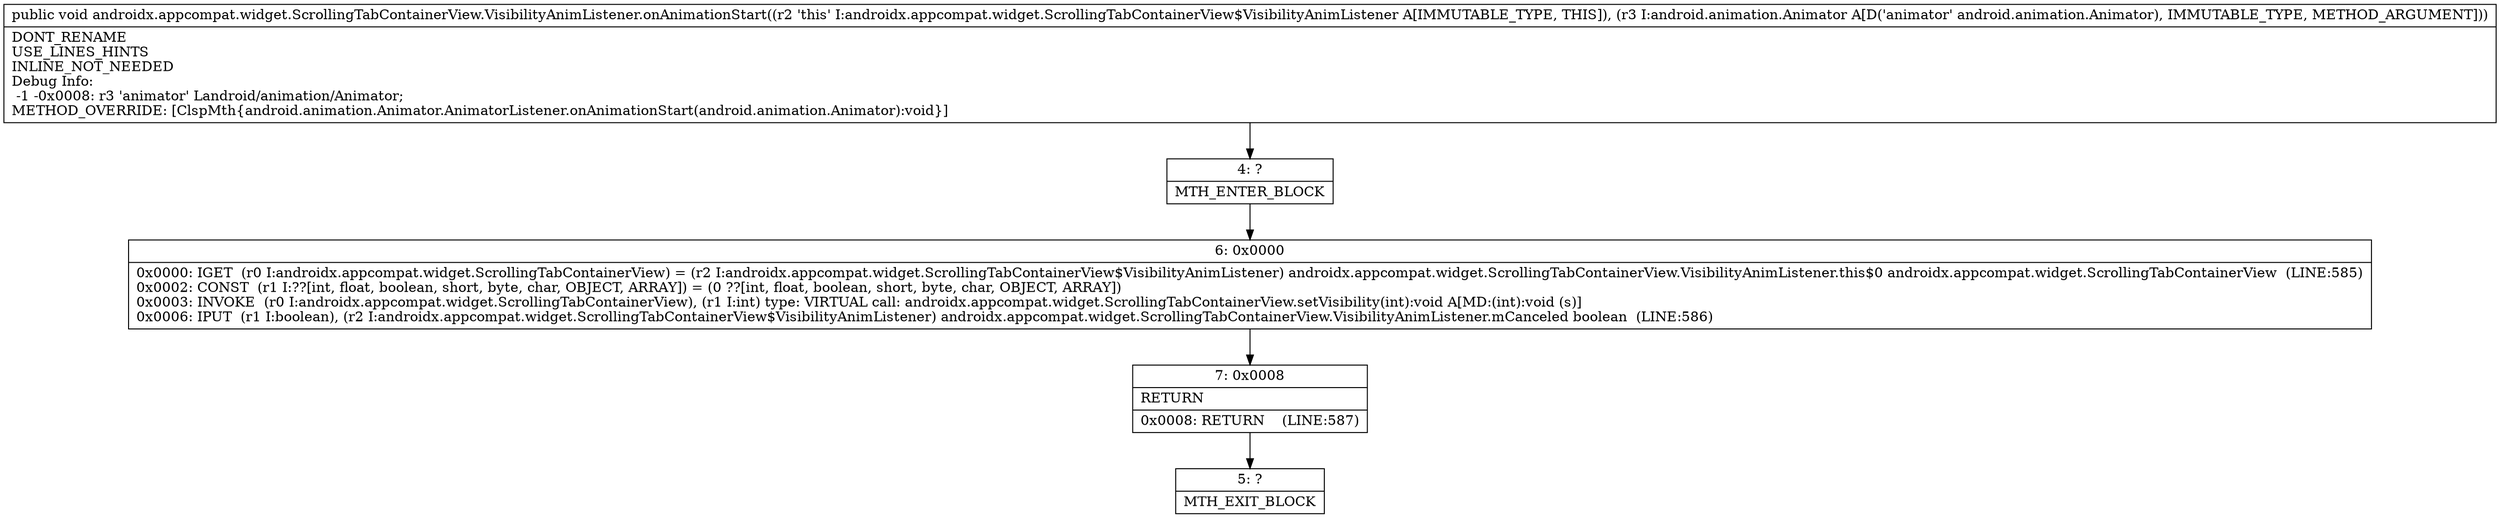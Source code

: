 digraph "CFG forandroidx.appcompat.widget.ScrollingTabContainerView.VisibilityAnimListener.onAnimationStart(Landroid\/animation\/Animator;)V" {
Node_4 [shape=record,label="{4\:\ ?|MTH_ENTER_BLOCK\l}"];
Node_6 [shape=record,label="{6\:\ 0x0000|0x0000: IGET  (r0 I:androidx.appcompat.widget.ScrollingTabContainerView) = (r2 I:androidx.appcompat.widget.ScrollingTabContainerView$VisibilityAnimListener) androidx.appcompat.widget.ScrollingTabContainerView.VisibilityAnimListener.this$0 androidx.appcompat.widget.ScrollingTabContainerView  (LINE:585)\l0x0002: CONST  (r1 I:??[int, float, boolean, short, byte, char, OBJECT, ARRAY]) = (0 ??[int, float, boolean, short, byte, char, OBJECT, ARRAY]) \l0x0003: INVOKE  (r0 I:androidx.appcompat.widget.ScrollingTabContainerView), (r1 I:int) type: VIRTUAL call: androidx.appcompat.widget.ScrollingTabContainerView.setVisibility(int):void A[MD:(int):void (s)]\l0x0006: IPUT  (r1 I:boolean), (r2 I:androidx.appcompat.widget.ScrollingTabContainerView$VisibilityAnimListener) androidx.appcompat.widget.ScrollingTabContainerView.VisibilityAnimListener.mCanceled boolean  (LINE:586)\l}"];
Node_7 [shape=record,label="{7\:\ 0x0008|RETURN\l|0x0008: RETURN    (LINE:587)\l}"];
Node_5 [shape=record,label="{5\:\ ?|MTH_EXIT_BLOCK\l}"];
MethodNode[shape=record,label="{public void androidx.appcompat.widget.ScrollingTabContainerView.VisibilityAnimListener.onAnimationStart((r2 'this' I:androidx.appcompat.widget.ScrollingTabContainerView$VisibilityAnimListener A[IMMUTABLE_TYPE, THIS]), (r3 I:android.animation.Animator A[D('animator' android.animation.Animator), IMMUTABLE_TYPE, METHOD_ARGUMENT]))  | DONT_RENAME\lUSE_LINES_HINTS\lINLINE_NOT_NEEDED\lDebug Info:\l  \-1 \-0x0008: r3 'animator' Landroid\/animation\/Animator;\lMETHOD_OVERRIDE: [ClspMth\{android.animation.Animator.AnimatorListener.onAnimationStart(android.animation.Animator):void\}]\l}"];
MethodNode -> Node_4;Node_4 -> Node_6;
Node_6 -> Node_7;
Node_7 -> Node_5;
}

